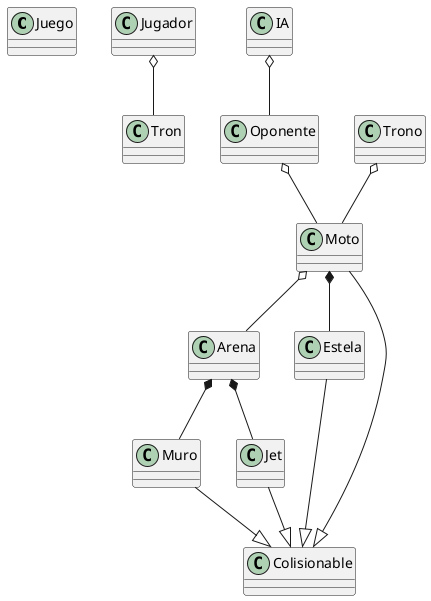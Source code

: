 @startuml

class Juego
class Jugador
class IA
class Moto
class Arena
class Tron
class Oponente
class Muro
class Jet
class Estela
class Colisionable

Moto o-- Arena
Trono o-- Moto
Oponente o-- Moto
Jugador o-- Tron
IA o-- Oponente

Moto *-- Estela
Arena *-- Muro
Arena *-- Jet

Moto --|> Colisionable
Jet --|> Colisionable
Muro --|> Colisionable
Estela --|> Colisionable
@enduml
